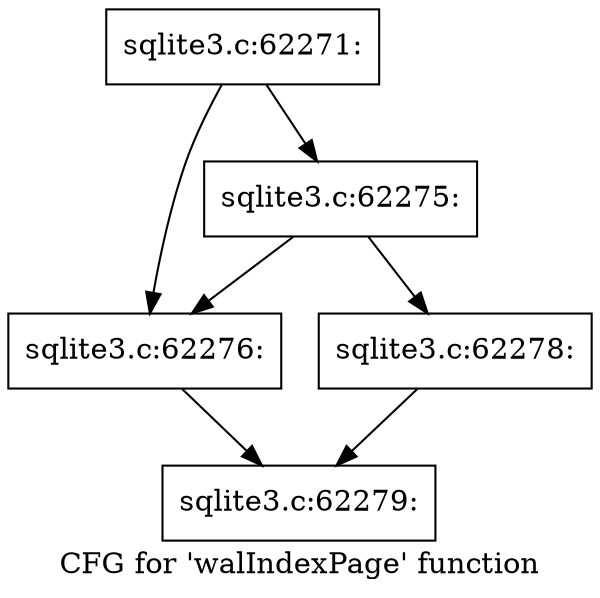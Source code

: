 digraph "CFG for 'walIndexPage' function" {
	label="CFG for 'walIndexPage' function";

	Node0x55c0f73e4bb0 [shape=record,label="{sqlite3.c:62271:}"];
	Node0x55c0f73e4bb0 -> Node0x55c0f73eff40;
	Node0x55c0f73e4bb0 -> Node0x55c0f73effe0;
	Node0x55c0f73effe0 [shape=record,label="{sqlite3.c:62275:}"];
	Node0x55c0f73effe0 -> Node0x55c0f73eff40;
	Node0x55c0f73effe0 -> Node0x55c0f73eff90;
	Node0x55c0f73eff40 [shape=record,label="{sqlite3.c:62276:}"];
	Node0x55c0f73eff40 -> Node0x55c0f73e4d30;
	Node0x55c0f73eff90 [shape=record,label="{sqlite3.c:62278:}"];
	Node0x55c0f73eff90 -> Node0x55c0f73e4d30;
	Node0x55c0f73e4d30 [shape=record,label="{sqlite3.c:62279:}"];
}
